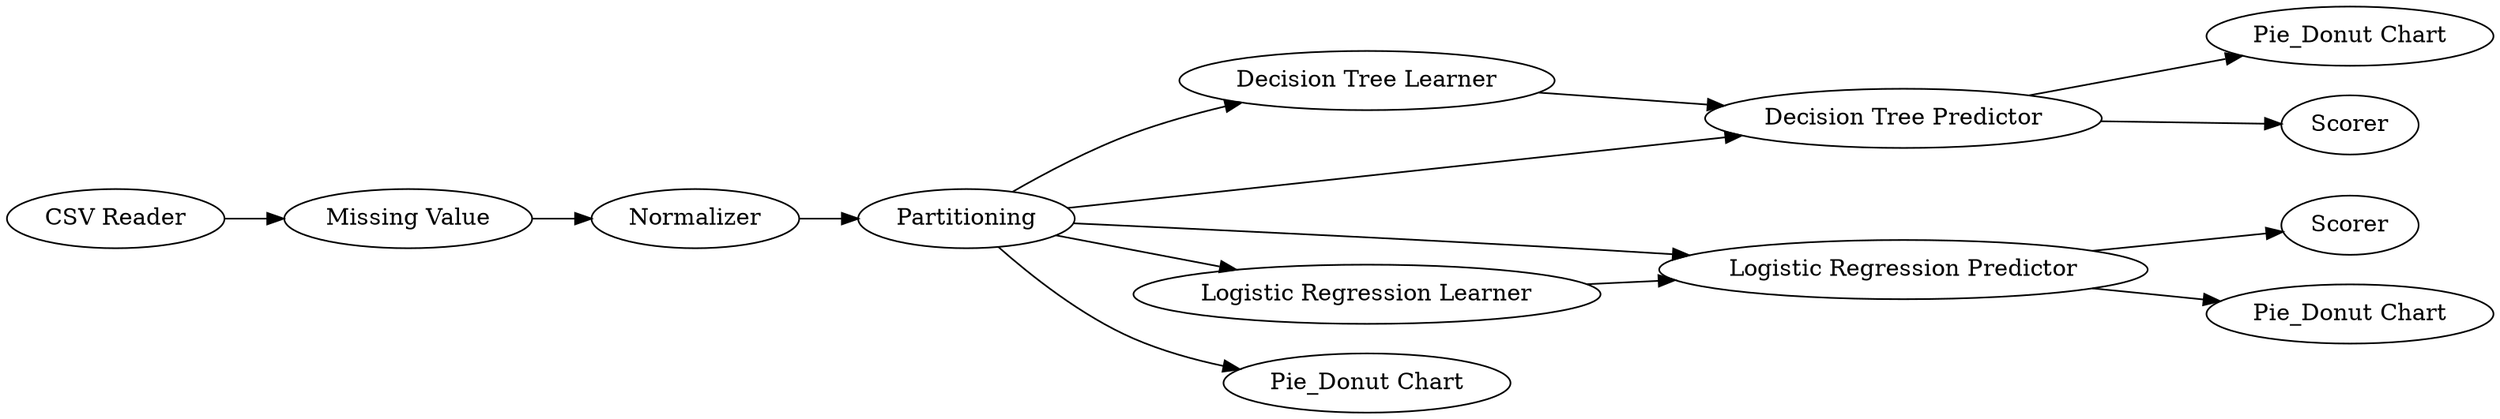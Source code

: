digraph {
	"8768367429136156349_3" [label="Decision Tree Learner"]
	"8768367429136156349_1" [label="CSV Reader"]
	"8768367429136156349_18" [label=Normalizer]
	"8768367429136156349_2" [label=Partitioning]
	"8768367429136156349_4" [label="Decision Tree Predictor"]
	"8768367429136156349_10" [label="Logistic Regression Predictor"]
	"8768367429136156349_13" [label="Pie_Donut Chart"]
	"8768367429136156349_20" [label="Missing Value"]
	"8768367429136156349_11" [label=Scorer]
	"8768367429136156349_9" [label="Logistic Regression Learner"]
	"8768367429136156349_15" [label="Pie_Donut Chart"]
	"8768367429136156349_19" [label="Pie_Donut Chart"]
	"8768367429136156349_7" [label=Scorer]
	"8768367429136156349_9" -> "8768367429136156349_10"
	"8768367429136156349_1" -> "8768367429136156349_20"
	"8768367429136156349_3" -> "8768367429136156349_4"
	"8768367429136156349_4" -> "8768367429136156349_7"
	"8768367429136156349_2" -> "8768367429136156349_4"
	"8768367429136156349_18" -> "8768367429136156349_2"
	"8768367429136156349_2" -> "8768367429136156349_10"
	"8768367429136156349_2" -> "8768367429136156349_3"
	"8768367429136156349_20" -> "8768367429136156349_18"
	"8768367429136156349_2" -> "8768367429136156349_9"
	"8768367429136156349_2" -> "8768367429136156349_19"
	"8768367429136156349_10" -> "8768367429136156349_11"
	"8768367429136156349_10" -> "8768367429136156349_15"
	"8768367429136156349_4" -> "8768367429136156349_13"
	rankdir=LR
}
